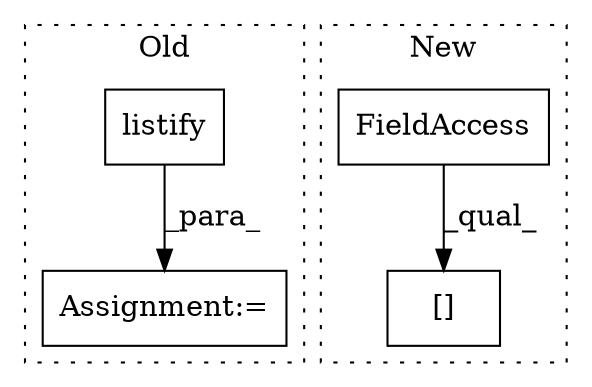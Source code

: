 digraph G {
subgraph cluster0 {
1 [label="listify" a="32" s="5282,5324" l="8,1" shape="box"];
4 [label="Assignment:=" a="7" s="5444" l="19" shape="box"];
label = "Old";
style="dotted";
}
subgraph cluster1 {
2 [label="[]" a="2" s="4660,4674" l="13,1" shape="box"];
3 [label="FieldAccess" a="22" s="4660" l="12" shape="box"];
label = "New";
style="dotted";
}
1 -> 4 [label="_para_"];
3 -> 2 [label="_qual_"];
}